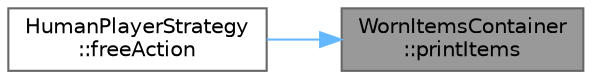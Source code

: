 digraph "WornItemsContainer::printItems"
{
 // LATEX_PDF_SIZE
  bgcolor="transparent";
  edge [fontname=Helvetica,fontsize=10,labelfontname=Helvetica,labelfontsize=10];
  node [fontname=Helvetica,fontsize=10,shape=box,height=0.2,width=0.4];
  rankdir="RL";
  Node1 [id="Node000001",label="WornItemsContainer\l::printItems",height=0.2,width=0.4,color="gray40", fillcolor="grey60", style="filled", fontcolor="black",tooltip="Method to print all the Item objects in the current WornItemsContainer object."];
  Node1 -> Node2 [id="edge2_Node000001_Node000002",dir="back",color="steelblue1",style="solid",tooltip=" "];
  Node2 [id="Node000002",label="HumanPlayerStrategy\l::freeAction",height=0.2,width=0.4,color="grey40", fillcolor="white", style="filled",URL="$class_human_player_strategy.html#a620dea171a631c4f58bc5b00d2303e3e",tooltip="method that lets the user interact with their backpack and worn items"];
}

